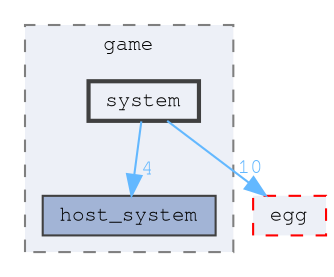 digraph "source/game/system"
{
 // LATEX_PDF_SIZE
  bgcolor="transparent";
  edge [fontname=FreeMono,fontsize=10,labelfontname=FreeMono,labelfontsize=10];
  node [fontname=FreeMono,fontsize=10,shape=box,height=0.2,width=0.4];
  compound=true
  subgraph clusterdir_9ea5017e8fa7189fb9af6fe82af05461 {
    graph [ bgcolor="#edf0f7", pencolor="grey50", label="game", fontname=FreeMono,fontsize=10 style="filled,dashed", URL="dir_9ea5017e8fa7189fb9af6fe82af05461.html",tooltip=""]
  dir_44b515eb409b2fb9e7cf4ac48543db6d [label="host_system", fillcolor="#a2b4d6", color="grey25", style="filled", URL="dir_44b515eb409b2fb9e7cf4ac48543db6d.html",tooltip=""];
  dir_76b1465163afa8288f95bcedc8109a9a [label="system", fillcolor="#edf0f7", color="grey25", style="filled,bold", URL="dir_76b1465163afa8288f95bcedc8109a9a.html",tooltip=""];
  }
  dir_dfa3dd376ef284b4fe91688c4c5b67ec [label="egg", fillcolor="#edf0f7", color="red", style="filled,dashed", URL="dir_dfa3dd376ef284b4fe91688c4c5b67ec.html",tooltip=""];
  dir_76b1465163afa8288f95bcedc8109a9a->dir_44b515eb409b2fb9e7cf4ac48543db6d [headlabel="4", labeldistance=1.5 headhref="dir_000018_000007.html" color="steelblue1" fontcolor="steelblue1"];
  dir_76b1465163afa8288f95bcedc8109a9a->dir_dfa3dd376ef284b4fe91688c4c5b67ec [headlabel="10", labeldistance=1.5 headhref="dir_000018_000002.html" color="steelblue1" fontcolor="steelblue1"];
}
